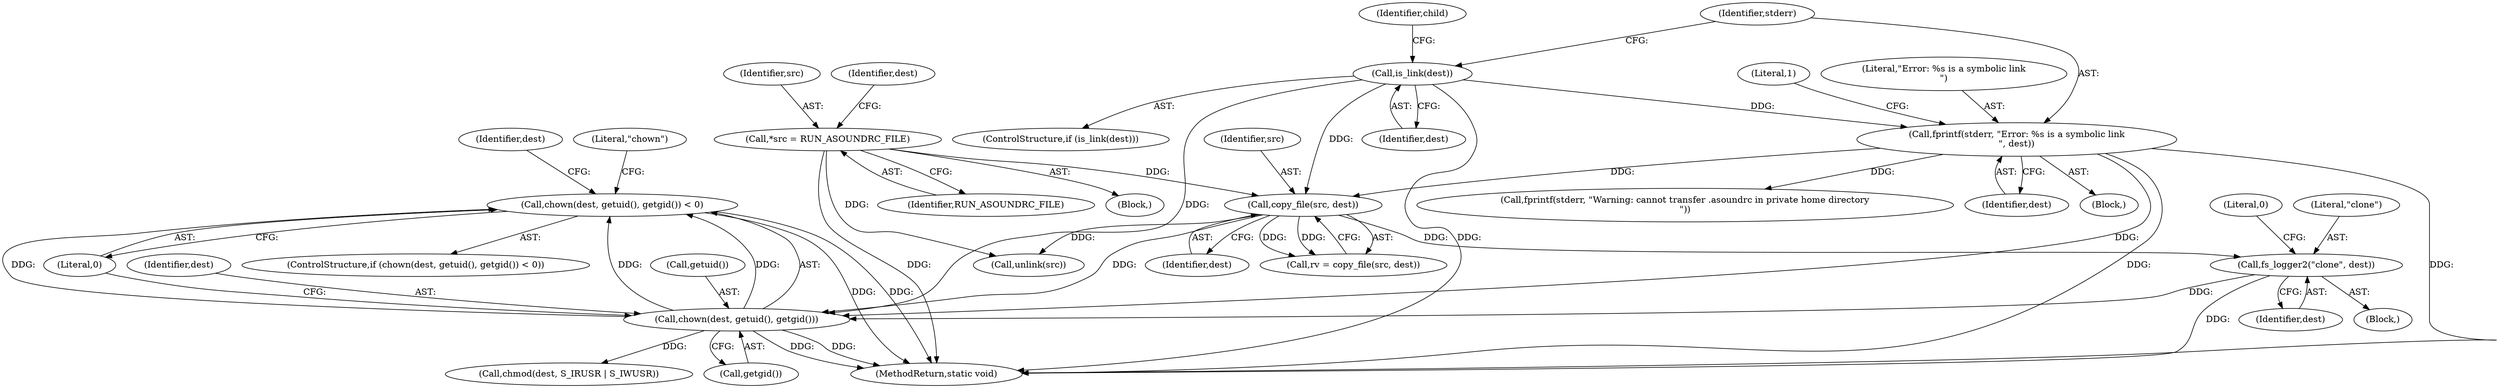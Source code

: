 digraph "0_firejail_903fd8a0789ca3cc3c21d84cd0282481515592ef@API" {
"1000171" [label="(Call,chown(dest, getuid(), getgid()) < 0)"];
"1000172" [label="(Call,chown(dest, getuid(), getgid()))"];
"1000122" [label="(Call,is_link(dest))"];
"1000151" [label="(Call,copy_file(src, dest))"];
"1000104" [label="(Call,*src = RUN_ASOUNDRC_FILE)"];
"1000125" [label="(Call,fprintf(stderr, \"Error: %s is a symbolic link\n\", dest))"];
"1000161" [label="(Call,fs_logger2(\"clone\", dest))"];
"1000173" [label="(Identifier,dest)"];
"1000133" [label="(Identifier,child)"];
"1000161" [label="(Call,fs_logger2(\"clone\", dest))"];
"1000124" [label="(Block,)"];
"1000156" [label="(Call,fprintf(stderr, \"Warning: cannot transfer .asoundrc in private home directory\n\"))"];
"1000128" [label="(Identifier,dest)"];
"1000123" [label="(Identifier,dest)"];
"1000125" [label="(Call,fprintf(stderr, \"Error: %s is a symbolic link\n\", dest))"];
"1000152" [label="(Identifier,src)"];
"1000182" [label="(Identifier,dest)"];
"1000174" [label="(Call,getuid())"];
"1000191" [label="(MethodReturn,static void)"];
"1000105" [label="(Identifier,src)"];
"1000162" [label="(Literal,\"clone\")"];
"1000171" [label="(Call,chown(dest, getuid(), getgid()) < 0)"];
"1000127" [label="(Literal,\"Error: %s is a symbolic link\n\")"];
"1000126" [label="(Identifier,stderr)"];
"1000178" [label="(Literal,\"chown\")"];
"1000130" [label="(Literal,1)"];
"1000189" [label="(Call,unlink(src))"];
"1000176" [label="(Literal,0)"];
"1000170" [label="(ControlStructure,if (chown(dest, getuid(), getgid()) < 0))"];
"1000121" [label="(ControlStructure,if (is_link(dest)))"];
"1000106" [label="(Identifier,RUN_ASOUNDRC_FILE)"];
"1000112" [label="(Identifier,dest)"];
"1000175" [label="(Call,getgid())"];
"1000149" [label="(Call,rv = copy_file(src, dest))"];
"1000153" [label="(Identifier,dest)"];
"1000102" [label="(Block,)"];
"1000163" [label="(Identifier,dest)"];
"1000122" [label="(Call,is_link(dest))"];
"1000172" [label="(Call,chown(dest, getuid(), getgid()))"];
"1000160" [label="(Block,)"];
"1000181" [label="(Call,chmod(dest, S_IRUSR | S_IWUSR))"];
"1000104" [label="(Call,*src = RUN_ASOUNDRC_FILE)"];
"1000151" [label="(Call,copy_file(src, dest))"];
"1000165" [label="(Literal,0)"];
"1000171" -> "1000170"  [label="AST: "];
"1000171" -> "1000176"  [label="CFG: "];
"1000172" -> "1000171"  [label="AST: "];
"1000176" -> "1000171"  [label="AST: "];
"1000178" -> "1000171"  [label="CFG: "];
"1000182" -> "1000171"  [label="CFG: "];
"1000171" -> "1000191"  [label="DDG: "];
"1000171" -> "1000191"  [label="DDG: "];
"1000172" -> "1000171"  [label="DDG: "];
"1000172" -> "1000171"  [label="DDG: "];
"1000172" -> "1000171"  [label="DDG: "];
"1000172" -> "1000175"  [label="CFG: "];
"1000173" -> "1000172"  [label="AST: "];
"1000174" -> "1000172"  [label="AST: "];
"1000175" -> "1000172"  [label="AST: "];
"1000176" -> "1000172"  [label="CFG: "];
"1000172" -> "1000191"  [label="DDG: "];
"1000172" -> "1000191"  [label="DDG: "];
"1000122" -> "1000172"  [label="DDG: "];
"1000151" -> "1000172"  [label="DDG: "];
"1000125" -> "1000172"  [label="DDG: "];
"1000161" -> "1000172"  [label="DDG: "];
"1000172" -> "1000181"  [label="DDG: "];
"1000122" -> "1000121"  [label="AST: "];
"1000122" -> "1000123"  [label="CFG: "];
"1000123" -> "1000122"  [label="AST: "];
"1000126" -> "1000122"  [label="CFG: "];
"1000133" -> "1000122"  [label="CFG: "];
"1000122" -> "1000191"  [label="DDG: "];
"1000122" -> "1000125"  [label="DDG: "];
"1000122" -> "1000151"  [label="DDG: "];
"1000151" -> "1000149"  [label="AST: "];
"1000151" -> "1000153"  [label="CFG: "];
"1000152" -> "1000151"  [label="AST: "];
"1000153" -> "1000151"  [label="AST: "];
"1000149" -> "1000151"  [label="CFG: "];
"1000151" -> "1000149"  [label="DDG: "];
"1000151" -> "1000149"  [label="DDG: "];
"1000104" -> "1000151"  [label="DDG: "];
"1000125" -> "1000151"  [label="DDG: "];
"1000151" -> "1000161"  [label="DDG: "];
"1000151" -> "1000189"  [label="DDG: "];
"1000104" -> "1000102"  [label="AST: "];
"1000104" -> "1000106"  [label="CFG: "];
"1000105" -> "1000104"  [label="AST: "];
"1000106" -> "1000104"  [label="AST: "];
"1000112" -> "1000104"  [label="CFG: "];
"1000104" -> "1000191"  [label="DDG: "];
"1000104" -> "1000189"  [label="DDG: "];
"1000125" -> "1000124"  [label="AST: "];
"1000125" -> "1000128"  [label="CFG: "];
"1000126" -> "1000125"  [label="AST: "];
"1000127" -> "1000125"  [label="AST: "];
"1000128" -> "1000125"  [label="AST: "];
"1000130" -> "1000125"  [label="CFG: "];
"1000125" -> "1000191"  [label="DDG: "];
"1000125" -> "1000191"  [label="DDG: "];
"1000125" -> "1000156"  [label="DDG: "];
"1000161" -> "1000160"  [label="AST: "];
"1000161" -> "1000163"  [label="CFG: "];
"1000162" -> "1000161"  [label="AST: "];
"1000163" -> "1000161"  [label="AST: "];
"1000165" -> "1000161"  [label="CFG: "];
"1000161" -> "1000191"  [label="DDG: "];
}
